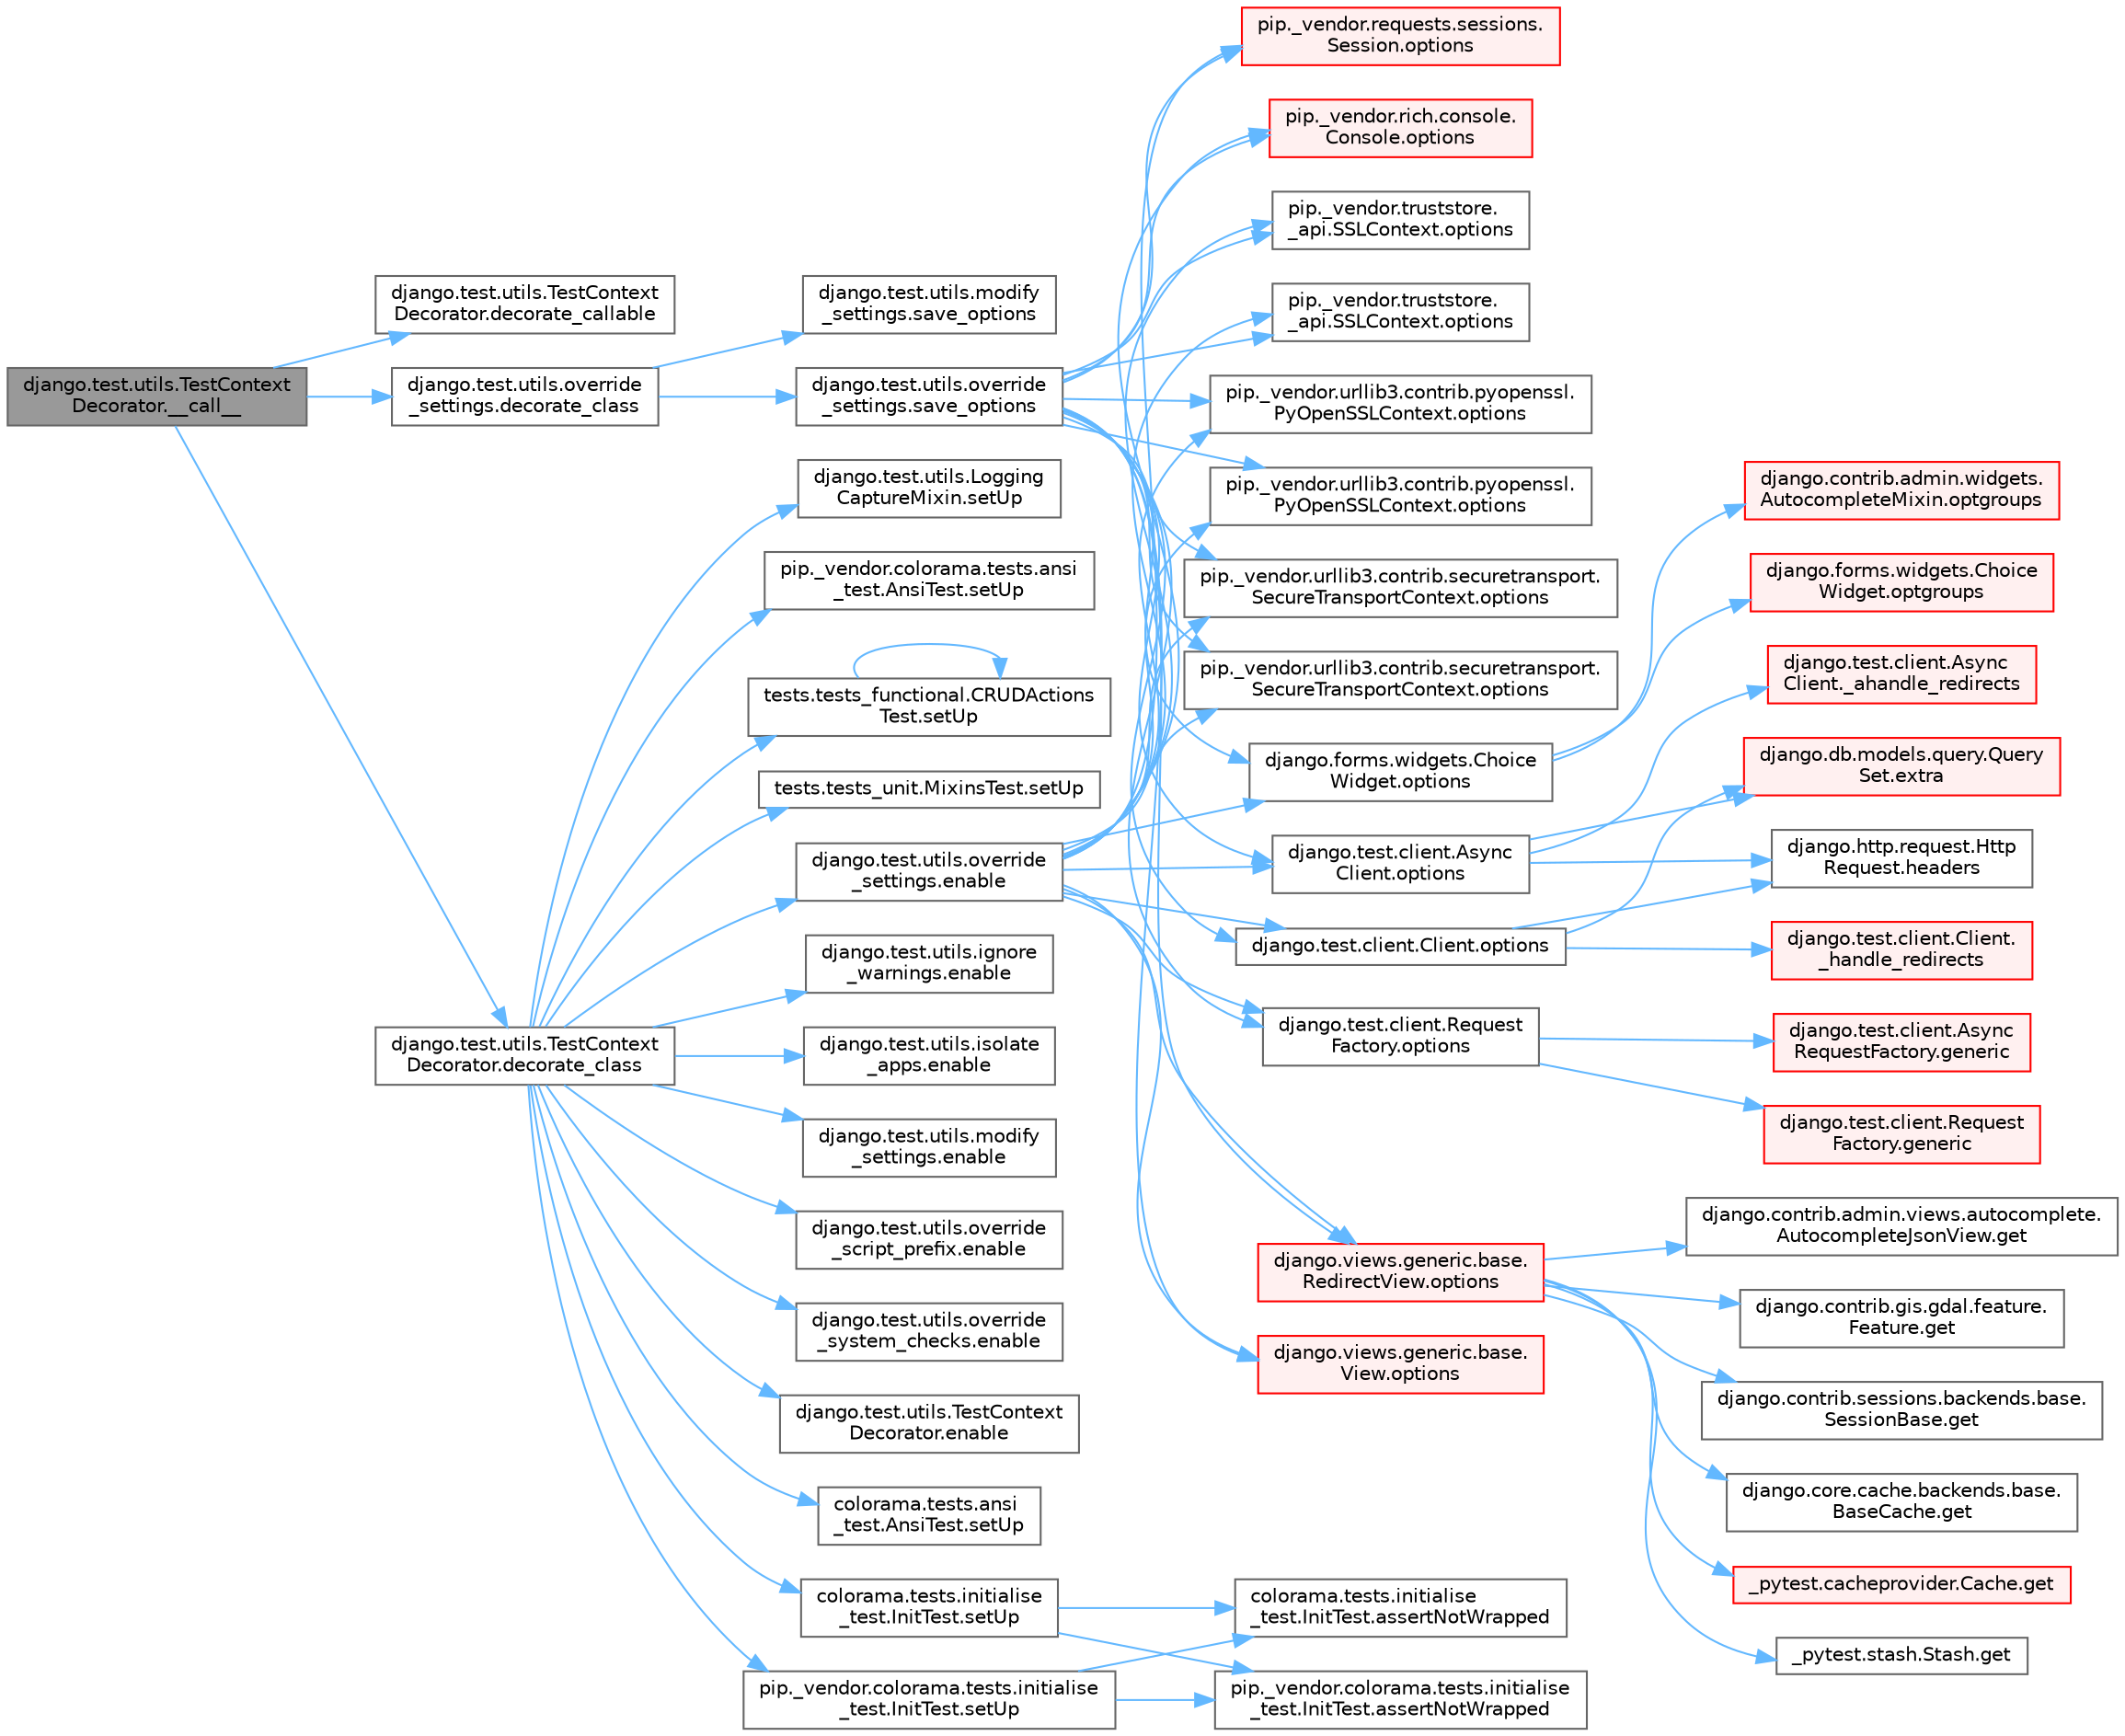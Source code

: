 digraph "django.test.utils.TestContextDecorator.__call__"
{
 // LATEX_PDF_SIZE
  bgcolor="transparent";
  edge [fontname=Helvetica,fontsize=10,labelfontname=Helvetica,labelfontsize=10];
  node [fontname=Helvetica,fontsize=10,shape=box,height=0.2,width=0.4];
  rankdir="LR";
  Node1 [id="Node000001",label="django.test.utils.TestContext\lDecorator.__call__",height=0.2,width=0.4,color="gray40", fillcolor="grey60", style="filled", fontcolor="black",tooltip=" "];
  Node1 -> Node2 [id="edge1_Node000001_Node000002",color="steelblue1",style="solid",tooltip=" "];
  Node2 [id="Node000002",label="django.test.utils.TestContext\lDecorator.decorate_callable",height=0.2,width=0.4,color="grey40", fillcolor="white", style="filled",URL="$classdjango_1_1test_1_1utils_1_1_test_context_decorator.html#a0f4d75e7f06d7fb14aad743929746350",tooltip=" "];
  Node1 -> Node3 [id="edge2_Node000001_Node000003",color="steelblue1",style="solid",tooltip=" "];
  Node3 [id="Node000003",label="django.test.utils.override\l_settings.decorate_class",height=0.2,width=0.4,color="grey40", fillcolor="white", style="filled",URL="$classdjango_1_1test_1_1utils_1_1override__settings.html#a4f0cf29f04f8e2a8ce3348cb64b6aafa",tooltip=" "];
  Node3 -> Node4 [id="edge3_Node000003_Node000004",color="steelblue1",style="solid",tooltip=" "];
  Node4 [id="Node000004",label="django.test.utils.modify\l_settings.save_options",height=0.2,width=0.4,color="grey40", fillcolor="white", style="filled",URL="$classdjango_1_1test_1_1utils_1_1modify__settings.html#aaa9311af533c34c44f47fc6c31160974",tooltip=" "];
  Node3 -> Node5 [id="edge4_Node000003_Node000005",color="steelblue1",style="solid",tooltip=" "];
  Node5 [id="Node000005",label="django.test.utils.override\l_settings.save_options",height=0.2,width=0.4,color="grey40", fillcolor="white", style="filled",URL="$classdjango_1_1test_1_1utils_1_1override__settings.html#a75ff7908daa46efa7d1b2e3180433c77",tooltip=" "];
  Node5 -> Node6 [id="edge5_Node000005_Node000006",color="steelblue1",style="solid",tooltip=" "];
  Node6 [id="Node000006",label="django.forms.widgets.Choice\lWidget.options",height=0.2,width=0.4,color="grey40", fillcolor="white", style="filled",URL="$classdjango_1_1forms_1_1widgets_1_1_choice_widget.html#a8575b90386fc2027f38ea00133cef250",tooltip=" "];
  Node6 -> Node7 [id="edge6_Node000006_Node000007",color="steelblue1",style="solid",tooltip=" "];
  Node7 [id="Node000007",label="django.contrib.admin.widgets.\lAutocompleteMixin.optgroups",height=0.2,width=0.4,color="red", fillcolor="#FFF0F0", style="filled",URL="$classdjango_1_1contrib_1_1admin_1_1widgets_1_1_autocomplete_mixin.html#a638ff1cf500030285676b090c8eee8f9",tooltip=" "];
  Node6 -> Node1931 [id="edge7_Node000006_Node001931",color="steelblue1",style="solid",tooltip=" "];
  Node1931 [id="Node001931",label="django.forms.widgets.Choice\lWidget.optgroups",height=0.2,width=0.4,color="red", fillcolor="#FFF0F0", style="filled",URL="$classdjango_1_1forms_1_1widgets_1_1_choice_widget.html#af1d09b0d42de6f6f30d2f9d577cf2fb4",tooltip=" "];
  Node5 -> Node261 [id="edge8_Node000005_Node000261",color="steelblue1",style="solid",tooltip=" "];
  Node261 [id="Node000261",label="django.test.client.Async\lClient.options",height=0.2,width=0.4,color="grey40", fillcolor="white", style="filled",URL="$classdjango_1_1test_1_1client_1_1_async_client.html#a84509c6347cbc018e6335b924ec841a2",tooltip=" "];
  Node261 -> Node262 [id="edge9_Node000261_Node000262",color="steelblue1",style="solid",tooltip=" "];
  Node262 [id="Node000262",label="django.test.client.Async\lClient._ahandle_redirects",height=0.2,width=0.4,color="red", fillcolor="#FFF0F0", style="filled",URL="$classdjango_1_1test_1_1client_1_1_async_client.html#a8740fe0dc39e7fe74e515be78449ee76",tooltip=" "];
  Node261 -> Node1232 [id="edge10_Node000261_Node001232",color="steelblue1",style="solid",tooltip=" "];
  Node1232 [id="Node001232",label="django.db.models.query.Query\lSet.extra",height=0.2,width=0.4,color="red", fillcolor="#FFF0F0", style="filled",URL="$classdjango_1_1db_1_1models_1_1query_1_1_query_set.html#ae54983d1fa1ba41e84f20cea946cde79",tooltip=" "];
  Node261 -> Node370 [id="edge11_Node000261_Node000370",color="steelblue1",style="solid",tooltip=" "];
  Node370 [id="Node000370",label="django.http.request.Http\lRequest.headers",height=0.2,width=0.4,color="grey40", fillcolor="white", style="filled",URL="$classdjango_1_1http_1_1request_1_1_http_request.html#a757d86c06e163aa94180817723ce1b9c",tooltip=" "];
  Node5 -> Node1458 [id="edge12_Node000005_Node001458",color="steelblue1",style="solid",tooltip=" "];
  Node1458 [id="Node001458",label="django.test.client.Client.options",height=0.2,width=0.4,color="grey40", fillcolor="white", style="filled",URL="$classdjango_1_1test_1_1client_1_1_client.html#a839ea6375ca2184b3b60550938b6824c",tooltip=" "];
  Node1458 -> Node1459 [id="edge13_Node001458_Node001459",color="steelblue1",style="solid",tooltip=" "];
  Node1459 [id="Node001459",label="django.test.client.Client.\l_handle_redirects",height=0.2,width=0.4,color="red", fillcolor="#FFF0F0", style="filled",URL="$classdjango_1_1test_1_1client_1_1_client.html#a234b328f33c374ad181aa49c6515d469",tooltip=" "];
  Node1458 -> Node1232 [id="edge14_Node001458_Node001232",color="steelblue1",style="solid",tooltip=" "];
  Node1458 -> Node370 [id="edge15_Node001458_Node000370",color="steelblue1",style="solid",tooltip=" "];
  Node5 -> Node1460 [id="edge16_Node000005_Node001460",color="steelblue1",style="solid",tooltip=" "];
  Node1460 [id="Node001460",label="django.test.client.Request\lFactory.options",height=0.2,width=0.4,color="grey40", fillcolor="white", style="filled",URL="$classdjango_1_1test_1_1client_1_1_request_factory.html#a438a7e1be2437d680cd78d11dee77c54",tooltip=" "];
  Node1460 -> Node1461 [id="edge17_Node001460_Node001461",color="steelblue1",style="solid",tooltip=" "];
  Node1461 [id="Node001461",label="django.test.client.Async\lRequestFactory.generic",height=0.2,width=0.4,color="red", fillcolor="#FFF0F0", style="filled",URL="$classdjango_1_1test_1_1client_1_1_async_request_factory.html#a470d6888694e77c09bd7d8bf6d588233",tooltip=" "];
  Node1460 -> Node1463 [id="edge18_Node001460_Node001463",color="steelblue1",style="solid",tooltip=" "];
  Node1463 [id="Node001463",label="django.test.client.Request\lFactory.generic",height=0.2,width=0.4,color="red", fillcolor="#FFF0F0", style="filled",URL="$classdjango_1_1test_1_1client_1_1_request_factory.html#a24740fe264de91d8c4c1205c9172206d",tooltip=" "];
  Node5 -> Node1464 [id="edge19_Node000005_Node001464",color="steelblue1",style="solid",tooltip=" "];
  Node1464 [id="Node001464",label="django.views.generic.base.\lRedirectView.options",height=0.2,width=0.4,color="red", fillcolor="#FFF0F0", style="filled",URL="$classdjango_1_1views_1_1generic_1_1base_1_1_redirect_view.html#a444de156c79647344c987295c47a76e1",tooltip=" "];
  Node1464 -> Node265 [id="edge20_Node001464_Node000265",color="steelblue1",style="solid",tooltip=" "];
  Node265 [id="Node000265",label="_pytest.cacheprovider.Cache.get",height=0.2,width=0.4,color="red", fillcolor="#FFF0F0", style="filled",URL="$class__pytest_1_1cacheprovider_1_1_cache.html#a752b42a7c4034371bcd23244b1862148",tooltip=" "];
  Node1464 -> Node267 [id="edge21_Node001464_Node000267",color="steelblue1",style="solid",tooltip=" "];
  Node267 [id="Node000267",label="_pytest.stash.Stash.get",height=0.2,width=0.4,color="grey40", fillcolor="white", style="filled",URL="$class__pytest_1_1stash_1_1_stash.html#a7fec5e28d31d41b05838c98ac277c8c5",tooltip=" "];
  Node1464 -> Node268 [id="edge22_Node001464_Node000268",color="steelblue1",style="solid",tooltip=" "];
  Node268 [id="Node000268",label="django.contrib.admin.views.autocomplete.\lAutocompleteJsonView.get",height=0.2,width=0.4,color="grey40", fillcolor="white", style="filled",URL="$classdjango_1_1contrib_1_1admin_1_1views_1_1autocomplete_1_1_autocomplete_json_view.html#a34a861d7d91bddbce574ab88c184895e",tooltip=" "];
  Node1464 -> Node269 [id="edge23_Node001464_Node000269",color="steelblue1",style="solid",tooltip=" "];
  Node269 [id="Node000269",label="django.contrib.gis.gdal.feature.\lFeature.get",height=0.2,width=0.4,color="grey40", fillcolor="white", style="filled",URL="$classdjango_1_1contrib_1_1gis_1_1gdal_1_1feature_1_1_feature.html#a21986d93135566e82dd6f57de5e37038",tooltip=" "];
  Node1464 -> Node270 [id="edge24_Node001464_Node000270",color="steelblue1",style="solid",tooltip=" "];
  Node270 [id="Node000270",label="django.contrib.sessions.backends.base.\lSessionBase.get",height=0.2,width=0.4,color="grey40", fillcolor="white", style="filled",URL="$classdjango_1_1contrib_1_1sessions_1_1backends_1_1base_1_1_session_base.html#a7d41576dd78ee0cae19d35e409a0dac4",tooltip=" "];
  Node1464 -> Node271 [id="edge25_Node001464_Node000271",color="steelblue1",style="solid",tooltip=" "];
  Node271 [id="Node000271",label="django.core.cache.backends.base.\lBaseCache.get",height=0.2,width=0.4,color="grey40", fillcolor="white", style="filled",URL="$classdjango_1_1core_1_1cache_1_1backends_1_1base_1_1_base_cache.html#a670decaea5fb02f8e13f62c4a8d3b691",tooltip=" "];
  Node5 -> Node1652 [id="edge26_Node000005_Node001652",color="steelblue1",style="solid",tooltip=" "];
  Node1652 [id="Node001652",label="django.views.generic.base.\lView.options",height=0.2,width=0.4,color="red", fillcolor="#FFF0F0", style="filled",URL="$classdjango_1_1views_1_1generic_1_1base_1_1_view.html#a4d1dc440a5bae11bd7859d20ca9948e1",tooltip=" "];
  Node5 -> Node1655 [id="edge27_Node000005_Node001655",color="steelblue1",style="solid",tooltip=" "];
  Node1655 [id="Node001655",label="pip._vendor.requests.sessions.\lSession.options",height=0.2,width=0.4,color="red", fillcolor="#FFF0F0", style="filled",URL="$classpip_1_1__vendor_1_1requests_1_1sessions_1_1_session.html#a210270880f90521b3b3014748ecd87e9",tooltip=" "];
  Node5 -> Node1656 [id="edge28_Node000005_Node001656",color="steelblue1",style="solid",tooltip=" "];
  Node1656 [id="Node001656",label="pip._vendor.rich.console.\lConsole.options",height=0.2,width=0.4,color="red", fillcolor="#FFF0F0", style="filled",URL="$classpip_1_1__vendor_1_1rich_1_1console_1_1_console.html#a41c8efe30ea45a9a4a3f8c34c688fe00",tooltip=" "];
  Node5 -> Node1693 [id="edge29_Node000005_Node001693",color="steelblue1",style="solid",tooltip=" "];
  Node1693 [id="Node001693",label="pip._vendor.truststore.\l_api.SSLContext.options",height=0.2,width=0.4,color="grey40", fillcolor="white", style="filled",URL="$classpip_1_1__vendor_1_1truststore_1_1__api_1_1_s_s_l_context.html#a6755b8a82c0de77273744b73a826678d",tooltip=" "];
  Node5 -> Node1694 [id="edge30_Node000005_Node001694",color="steelblue1",style="solid",tooltip=" "];
  Node1694 [id="Node001694",label="pip._vendor.truststore.\l_api.SSLContext.options",height=0.2,width=0.4,color="grey40", fillcolor="white", style="filled",URL="$classpip_1_1__vendor_1_1truststore_1_1__api_1_1_s_s_l_context.html#a90bd5b81f087b6628b2f681ce6cffcd6",tooltip=" "];
  Node5 -> Node1695 [id="edge31_Node000005_Node001695",color="steelblue1",style="solid",tooltip=" "];
  Node1695 [id="Node001695",label="pip._vendor.urllib3.contrib.pyopenssl.\lPyOpenSSLContext.options",height=0.2,width=0.4,color="grey40", fillcolor="white", style="filled",URL="$classpip_1_1__vendor_1_1urllib3_1_1contrib_1_1pyopenssl_1_1_py_open_s_s_l_context.html#a3f539cc9d4b91d2fb90d7f8aef3810c1",tooltip=" "];
  Node5 -> Node1696 [id="edge32_Node000005_Node001696",color="steelblue1",style="solid",tooltip=" "];
  Node1696 [id="Node001696",label="pip._vendor.urllib3.contrib.pyopenssl.\lPyOpenSSLContext.options",height=0.2,width=0.4,color="grey40", fillcolor="white", style="filled",URL="$classpip_1_1__vendor_1_1urllib3_1_1contrib_1_1pyopenssl_1_1_py_open_s_s_l_context.html#a8475fc4f3e83d92654b066a9422908dc",tooltip=" "];
  Node5 -> Node1697 [id="edge33_Node000005_Node001697",color="steelblue1",style="solid",tooltip=" "];
  Node1697 [id="Node001697",label="pip._vendor.urllib3.contrib.securetransport.\lSecureTransportContext.options",height=0.2,width=0.4,color="grey40", fillcolor="white", style="filled",URL="$classpip_1_1__vendor_1_1urllib3_1_1contrib_1_1securetransport_1_1_secure_transport_context.html#ae19920941647ed0b43e0ed7d96e12457",tooltip=" "];
  Node5 -> Node1698 [id="edge34_Node000005_Node001698",color="steelblue1",style="solid",tooltip=" "];
  Node1698 [id="Node001698",label="pip._vendor.urllib3.contrib.securetransport.\lSecureTransportContext.options",height=0.2,width=0.4,color="grey40", fillcolor="white", style="filled",URL="$classpip_1_1__vendor_1_1urllib3_1_1contrib_1_1securetransport_1_1_secure_transport_context.html#acf6c1ec11ca09e30c9c70d7dc26afacd",tooltip=" "];
  Node1 -> Node4530 [id="edge35_Node000001_Node004530",color="steelblue1",style="solid",tooltip=" "];
  Node4530 [id="Node004530",label="django.test.utils.TestContext\lDecorator.decorate_class",height=0.2,width=0.4,color="grey40", fillcolor="white", style="filled",URL="$classdjango_1_1test_1_1utils_1_1_test_context_decorator.html#ad812bd185e2d8ce65644fd891d244450",tooltip=" "];
  Node4530 -> Node4531 [id="edge36_Node004530_Node004531",color="steelblue1",style="solid",tooltip=" "];
  Node4531 [id="Node004531",label="django.test.utils.ignore\l_warnings.enable",height=0.2,width=0.4,color="grey40", fillcolor="white", style="filled",URL="$classdjango_1_1test_1_1utils_1_1ignore__warnings.html#ac6b9cc6ef712234fee86ec98b33037cb",tooltip=" "];
  Node4530 -> Node4532 [id="edge37_Node004530_Node004532",color="steelblue1",style="solid",tooltip=" "];
  Node4532 [id="Node004532",label="django.test.utils.isolate\l_apps.enable",height=0.2,width=0.4,color="grey40", fillcolor="white", style="filled",URL="$classdjango_1_1test_1_1utils_1_1isolate__apps.html#a639cc719c79f1994c4b4855a982a78df",tooltip=" "];
  Node4530 -> Node4533 [id="edge38_Node004530_Node004533",color="steelblue1",style="solid",tooltip=" "];
  Node4533 [id="Node004533",label="django.test.utils.modify\l_settings.enable",height=0.2,width=0.4,color="grey40", fillcolor="white", style="filled",URL="$classdjango_1_1test_1_1utils_1_1modify__settings.html#af320542775095b26ebfc6f6c07d508eb",tooltip=" "];
  Node4530 -> Node4534 [id="edge39_Node004530_Node004534",color="steelblue1",style="solid",tooltip=" "];
  Node4534 [id="Node004534",label="django.test.utils.override\l_script_prefix.enable",height=0.2,width=0.4,color="grey40", fillcolor="white", style="filled",URL="$classdjango_1_1test_1_1utils_1_1override__script__prefix.html#a30b156e66efc7202c80f627f17eba4b3",tooltip=" "];
  Node4530 -> Node4535 [id="edge40_Node004530_Node004535",color="steelblue1",style="solid",tooltip=" "];
  Node4535 [id="Node004535",label="django.test.utils.override\l_settings.enable",height=0.2,width=0.4,color="grey40", fillcolor="white", style="filled",URL="$classdjango_1_1test_1_1utils_1_1override__settings.html#a5b31628f15a2dcfdc871288ea5ad1c75",tooltip=" "];
  Node4535 -> Node6 [id="edge41_Node004535_Node000006",color="steelblue1",style="solid",tooltip=" "];
  Node4535 -> Node261 [id="edge42_Node004535_Node000261",color="steelblue1",style="solid",tooltip=" "];
  Node4535 -> Node1458 [id="edge43_Node004535_Node001458",color="steelblue1",style="solid",tooltip=" "];
  Node4535 -> Node1460 [id="edge44_Node004535_Node001460",color="steelblue1",style="solid",tooltip=" "];
  Node4535 -> Node1464 [id="edge45_Node004535_Node001464",color="steelblue1",style="solid",tooltip=" "];
  Node4535 -> Node1652 [id="edge46_Node004535_Node001652",color="steelblue1",style="solid",tooltip=" "];
  Node4535 -> Node1655 [id="edge47_Node004535_Node001655",color="steelblue1",style="solid",tooltip=" "];
  Node4535 -> Node1656 [id="edge48_Node004535_Node001656",color="steelblue1",style="solid",tooltip=" "];
  Node4535 -> Node1693 [id="edge49_Node004535_Node001693",color="steelblue1",style="solid",tooltip=" "];
  Node4535 -> Node1694 [id="edge50_Node004535_Node001694",color="steelblue1",style="solid",tooltip=" "];
  Node4535 -> Node1695 [id="edge51_Node004535_Node001695",color="steelblue1",style="solid",tooltip=" "];
  Node4535 -> Node1696 [id="edge52_Node004535_Node001696",color="steelblue1",style="solid",tooltip=" "];
  Node4535 -> Node1697 [id="edge53_Node004535_Node001697",color="steelblue1",style="solid",tooltip=" "];
  Node4535 -> Node1698 [id="edge54_Node004535_Node001698",color="steelblue1",style="solid",tooltip=" "];
  Node4530 -> Node4536 [id="edge55_Node004530_Node004536",color="steelblue1",style="solid",tooltip=" "];
  Node4536 [id="Node004536",label="django.test.utils.override\l_system_checks.enable",height=0.2,width=0.4,color="grey40", fillcolor="white", style="filled",URL="$classdjango_1_1test_1_1utils_1_1override__system__checks.html#a5a4c8cc23ec5c207142c6171d1760c4a",tooltip=" "];
  Node4530 -> Node4537 [id="edge56_Node004530_Node004537",color="steelblue1",style="solid",tooltip=" "];
  Node4537 [id="Node004537",label="django.test.utils.TestContext\lDecorator.enable",height=0.2,width=0.4,color="grey40", fillcolor="white", style="filled",URL="$classdjango_1_1test_1_1utils_1_1_test_context_decorator.html#aad9e1522d2a61288ef943008df3c8e6b",tooltip=" "];
  Node4530 -> Node4538 [id="edge57_Node004530_Node004538",color="steelblue1",style="solid",tooltip=" "];
  Node4538 [id="Node004538",label="colorama.tests.ansi\l_test.AnsiTest.setUp",height=0.2,width=0.4,color="grey40", fillcolor="white", style="filled",URL="$classcolorama_1_1tests_1_1ansi__test_1_1_ansi_test.html#a7b4931e149bbba5bf245cdc64983c703",tooltip=" "];
  Node4530 -> Node4539 [id="edge58_Node004530_Node004539",color="steelblue1",style="solid",tooltip=" "];
  Node4539 [id="Node004539",label="colorama.tests.initialise\l_test.InitTest.setUp",height=0.2,width=0.4,color="grey40", fillcolor="white", style="filled",URL="$classcolorama_1_1tests_1_1initialise__test_1_1_init_test.html#a8504174ea7ecfbc852dc1e7bd7ee029c",tooltip=" "];
  Node4539 -> Node4540 [id="edge59_Node004539_Node004540",color="steelblue1",style="solid",tooltip=" "];
  Node4540 [id="Node004540",label="colorama.tests.initialise\l_test.InitTest.assertNotWrapped",height=0.2,width=0.4,color="grey40", fillcolor="white", style="filled",URL="$classcolorama_1_1tests_1_1initialise__test_1_1_init_test.html#a4d924871e987a236570c97b376c61bf9",tooltip=" "];
  Node4539 -> Node4541 [id="edge60_Node004539_Node004541",color="steelblue1",style="solid",tooltip=" "];
  Node4541 [id="Node004541",label="pip._vendor.colorama.tests.initialise\l_test.InitTest.assertNotWrapped",height=0.2,width=0.4,color="grey40", fillcolor="white", style="filled",URL="$classpip_1_1__vendor_1_1colorama_1_1tests_1_1initialise__test_1_1_init_test.html#ac9829bc4b86a56a201b28eff466ebe7a",tooltip=" "];
  Node4530 -> Node4542 [id="edge61_Node004530_Node004542",color="steelblue1",style="solid",tooltip=" "];
  Node4542 [id="Node004542",label="django.test.utils.Logging\lCaptureMixin.setUp",height=0.2,width=0.4,color="grey40", fillcolor="white", style="filled",URL="$classdjango_1_1test_1_1utils_1_1_logging_capture_mixin.html#a18aa0415b3ae88316b3402e21b8680d4",tooltip=" "];
  Node4530 -> Node4543 [id="edge62_Node004530_Node004543",color="steelblue1",style="solid",tooltip=" "];
  Node4543 [id="Node004543",label="pip._vendor.colorama.tests.ansi\l_test.AnsiTest.setUp",height=0.2,width=0.4,color="grey40", fillcolor="white", style="filled",URL="$classpip_1_1__vendor_1_1colorama_1_1tests_1_1ansi__test_1_1_ansi_test.html#a3534c37ed2c8b2294419b2cd74bda4df",tooltip=" "];
  Node4530 -> Node4544 [id="edge63_Node004530_Node004544",color="steelblue1",style="solid",tooltip=" "];
  Node4544 [id="Node004544",label="pip._vendor.colorama.tests.initialise\l_test.InitTest.setUp",height=0.2,width=0.4,color="grey40", fillcolor="white", style="filled",URL="$classpip_1_1__vendor_1_1colorama_1_1tests_1_1initialise__test_1_1_init_test.html#aa87b02b81df62aa9524e0cdaca08ae6c",tooltip=" "];
  Node4544 -> Node4540 [id="edge64_Node004544_Node004540",color="steelblue1",style="solid",tooltip=" "];
  Node4544 -> Node4541 [id="edge65_Node004544_Node004541",color="steelblue1",style="solid",tooltip=" "];
  Node4530 -> Node4545 [id="edge66_Node004530_Node004545",color="steelblue1",style="solid",tooltip=" "];
  Node4545 [id="Node004545",label="tests.tests_functional.CRUDActions\lTest.setUp",height=0.2,width=0.4,color="grey40", fillcolor="white", style="filled",URL="$classtests_1_1tests__functional_1_1_c_r_u_d_actions_test.html#af24fa2575496ed9ab9eaaea362b632ab",tooltip=" "];
  Node4545 -> Node4545 [id="edge67_Node004545_Node004545",color="steelblue1",style="solid",tooltip=" "];
  Node4530 -> Node4546 [id="edge68_Node004530_Node004546",color="steelblue1",style="solid",tooltip=" "];
  Node4546 [id="Node004546",label="tests.tests_unit.MixinsTest.setUp",height=0.2,width=0.4,color="grey40", fillcolor="white", style="filled",URL="$classtests_1_1tests__unit_1_1_mixins_test.html#a47555037a11682e493d4310ff8d1190b",tooltip=" "];
}
